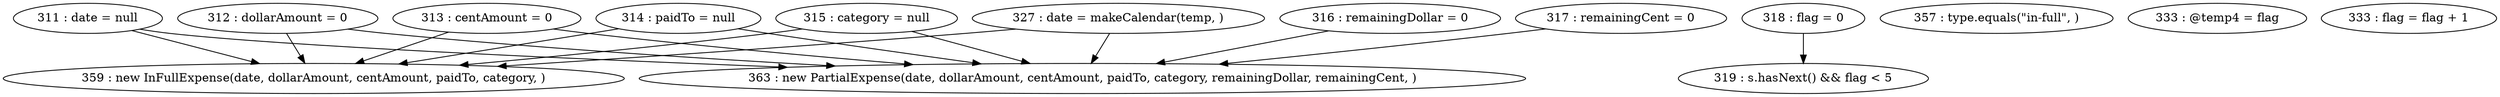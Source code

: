 digraph G {
"311 : date = null"
"311 : date = null" -> "363 : new PartialExpense(date, dollarAmount, centAmount, paidTo, category, remainingDollar, remainingCent, )"
"311 : date = null" -> "359 : new InFullExpense(date, dollarAmount, centAmount, paidTo, category, )"
"312 : dollarAmount = 0"
"312 : dollarAmount = 0" -> "363 : new PartialExpense(date, dollarAmount, centAmount, paidTo, category, remainingDollar, remainingCent, )"
"312 : dollarAmount = 0" -> "359 : new InFullExpense(date, dollarAmount, centAmount, paidTo, category, )"
"313 : centAmount = 0"
"313 : centAmount = 0" -> "363 : new PartialExpense(date, dollarAmount, centAmount, paidTo, category, remainingDollar, remainingCent, )"
"313 : centAmount = 0" -> "359 : new InFullExpense(date, dollarAmount, centAmount, paidTo, category, )"
"314 : paidTo = null"
"314 : paidTo = null" -> "363 : new PartialExpense(date, dollarAmount, centAmount, paidTo, category, remainingDollar, remainingCent, )"
"314 : paidTo = null" -> "359 : new InFullExpense(date, dollarAmount, centAmount, paidTo, category, )"
"315 : category = null"
"315 : category = null" -> "363 : new PartialExpense(date, dollarAmount, centAmount, paidTo, category, remainingDollar, remainingCent, )"
"315 : category = null" -> "359 : new InFullExpense(date, dollarAmount, centAmount, paidTo, category, )"
"316 : remainingDollar = 0"
"316 : remainingDollar = 0" -> "363 : new PartialExpense(date, dollarAmount, centAmount, paidTo, category, remainingDollar, remainingCent, )"
"317 : remainingCent = 0"
"317 : remainingCent = 0" -> "363 : new PartialExpense(date, dollarAmount, centAmount, paidTo, category, remainingDollar, remainingCent, )"
"318 : flag = 0"
"318 : flag = 0" -> "319 : s.hasNext() && flag < 5"
"319 : s.hasNext() && flag < 5"
"357 : type.equals(\"in-full\", )"
"327 : date = makeCalendar(temp, )"
"327 : date = makeCalendar(temp, )" -> "363 : new PartialExpense(date, dollarAmount, centAmount, paidTo, category, remainingDollar, remainingCent, )"
"327 : date = makeCalendar(temp, )" -> "359 : new InFullExpense(date, dollarAmount, centAmount, paidTo, category, )"
"333 : @temp4 = flag"
"333 : flag = flag + 1"
"359 : new InFullExpense(date, dollarAmount, centAmount, paidTo, category, )"
"363 : new PartialExpense(date, dollarAmount, centAmount, paidTo, category, remainingDollar, remainingCent, )"
}